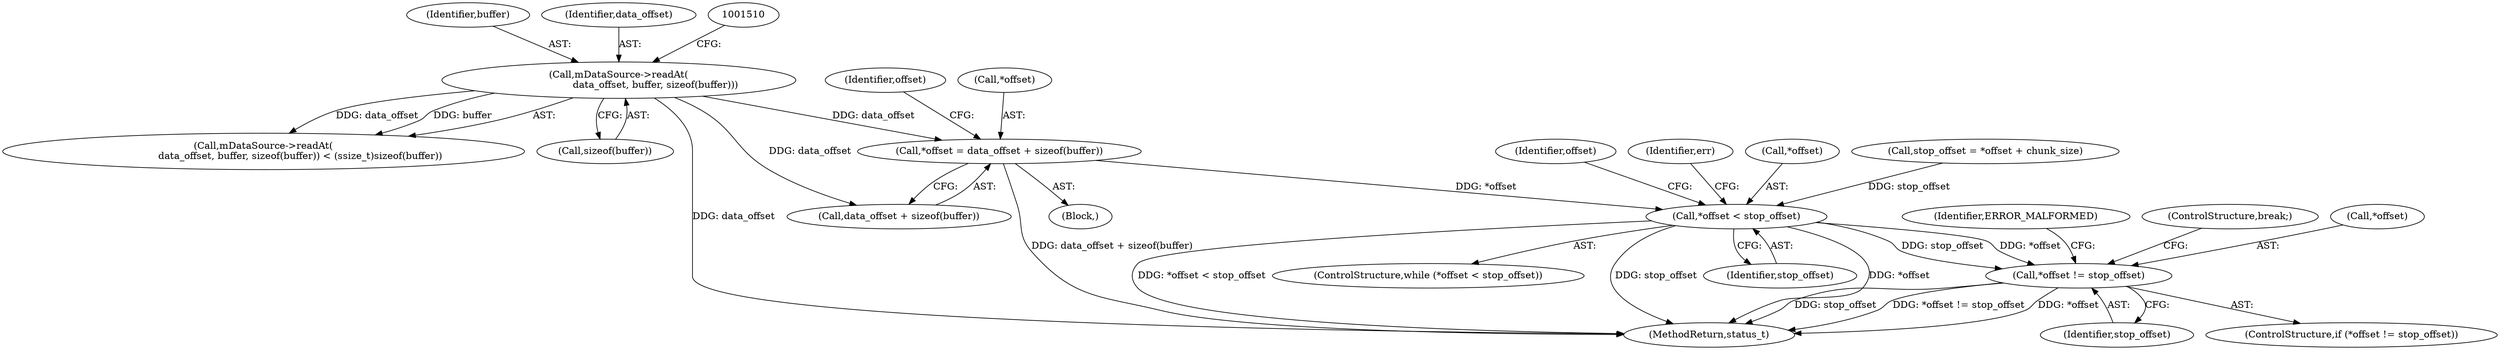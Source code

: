 digraph "0_Android_6fe85f7e15203e48df2cc3e8e1c4bc6ad49dc968@API" {
"1001588" [label="(Call,*offset = data_offset + sizeof(buffer))"];
"1001504" [label="(Call,mDataSource->readAt(\n                        data_offset, buffer, sizeof(buffer)))"];
"1001596" [label="(Call,*offset < stop_offset)"];
"1001617" [label="(Call,*offset != stop_offset)"];
"1001623" [label="(Identifier,ERROR_MALFORMED)"];
"1001619" [label="(Identifier,offset)"];
"1001503" [label="(Call,mDataSource->readAt(\n                        data_offset, buffer, sizeof(buffer)) < (ssize_t)sizeof(buffer))"];
"1001506" [label="(Identifier,buffer)"];
"1001588" [label="(Call,*offset = data_offset + sizeof(buffer))"];
"1002931" [label="(MethodReturn,status_t)"];
"1001603" [label="(Identifier,err)"];
"1001504" [label="(Call,mDataSource->readAt(\n                        data_offset, buffer, sizeof(buffer)))"];
"1001596" [label="(Call,*offset < stop_offset)"];
"1001624" [label="(ControlStructure,break;)"];
"1001620" [label="(Identifier,stop_offset)"];
"1001617" [label="(Call,*offset != stop_offset)"];
"1001599" [label="(Identifier,stop_offset)"];
"1001595" [label="(ControlStructure,while (*offset < stop_offset))"];
"1001507" [label="(Call,sizeof(buffer))"];
"1001597" [label="(Call,*offset)"];
"1001505" [label="(Identifier,data_offset)"];
"1001490" [label="(Block,)"];
"1001598" [label="(Identifier,offset)"];
"1001582" [label="(Call,stop_offset = *offset + chunk_size)"];
"1001616" [label="(ControlStructure,if (*offset != stop_offset))"];
"1001589" [label="(Call,*offset)"];
"1001591" [label="(Call,data_offset + sizeof(buffer))"];
"1001618" [label="(Call,*offset)"];
"1001588" -> "1001490"  [label="AST: "];
"1001588" -> "1001591"  [label="CFG: "];
"1001589" -> "1001588"  [label="AST: "];
"1001591" -> "1001588"  [label="AST: "];
"1001598" -> "1001588"  [label="CFG: "];
"1001588" -> "1002931"  [label="DDG: data_offset + sizeof(buffer)"];
"1001504" -> "1001588"  [label="DDG: data_offset"];
"1001588" -> "1001596"  [label="DDG: *offset"];
"1001504" -> "1001503"  [label="AST: "];
"1001504" -> "1001507"  [label="CFG: "];
"1001505" -> "1001504"  [label="AST: "];
"1001506" -> "1001504"  [label="AST: "];
"1001507" -> "1001504"  [label="AST: "];
"1001510" -> "1001504"  [label="CFG: "];
"1001504" -> "1002931"  [label="DDG: data_offset"];
"1001504" -> "1001503"  [label="DDG: data_offset"];
"1001504" -> "1001503"  [label="DDG: buffer"];
"1001504" -> "1001591"  [label="DDG: data_offset"];
"1001596" -> "1001595"  [label="AST: "];
"1001596" -> "1001599"  [label="CFG: "];
"1001597" -> "1001596"  [label="AST: "];
"1001599" -> "1001596"  [label="AST: "];
"1001603" -> "1001596"  [label="CFG: "];
"1001619" -> "1001596"  [label="CFG: "];
"1001596" -> "1002931"  [label="DDG: stop_offset"];
"1001596" -> "1002931"  [label="DDG: *offset"];
"1001596" -> "1002931"  [label="DDG: *offset < stop_offset"];
"1001582" -> "1001596"  [label="DDG: stop_offset"];
"1001596" -> "1001617"  [label="DDG: *offset"];
"1001596" -> "1001617"  [label="DDG: stop_offset"];
"1001617" -> "1001616"  [label="AST: "];
"1001617" -> "1001620"  [label="CFG: "];
"1001618" -> "1001617"  [label="AST: "];
"1001620" -> "1001617"  [label="AST: "];
"1001623" -> "1001617"  [label="CFG: "];
"1001624" -> "1001617"  [label="CFG: "];
"1001617" -> "1002931"  [label="DDG: stop_offset"];
"1001617" -> "1002931"  [label="DDG: *offset != stop_offset"];
"1001617" -> "1002931"  [label="DDG: *offset"];
}
